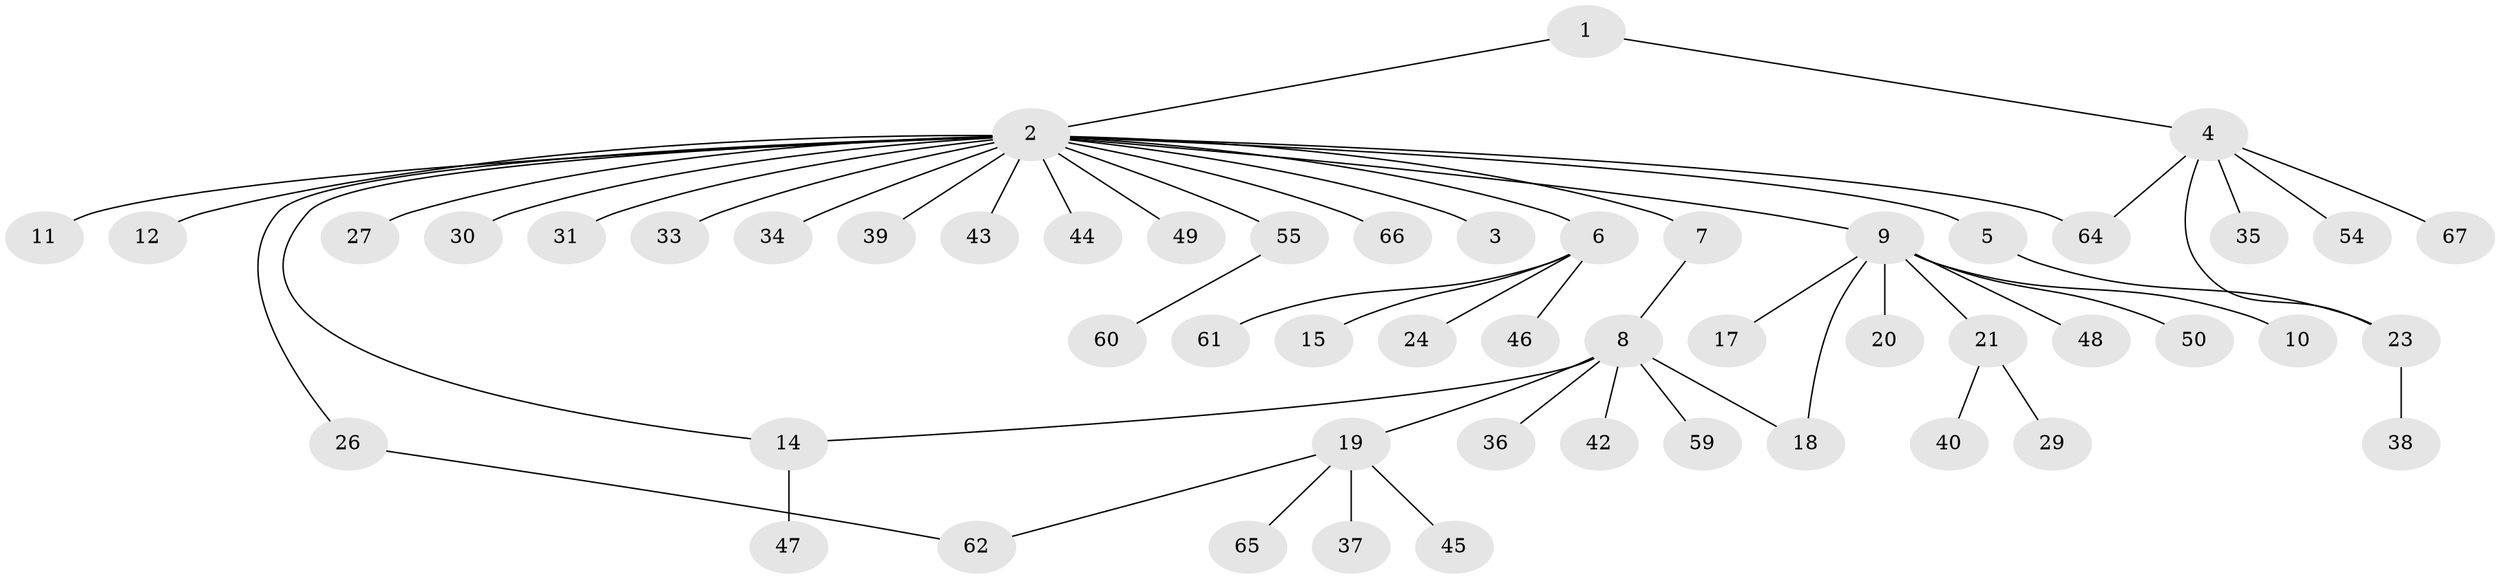 // original degree distribution, {2: 0.16417910447761194, 23: 0.014925373134328358, 1: 0.6417910447761194, 5: 0.014925373134328358, 3: 0.07462686567164178, 4: 0.04477611940298507, 7: 0.014925373134328358, 9: 0.014925373134328358, 6: 0.014925373134328358}
// Generated by graph-tools (version 1.1) at 2025/11/02/27/25 16:11:12]
// undirected, 53 vertices, 57 edges
graph export_dot {
graph [start="1"]
  node [color=gray90,style=filled];
  1;
  2 [super="+28"];
  3;
  4 [super="+57"];
  5 [super="+25"];
  6 [super="+13"];
  7;
  8 [super="+22"];
  9 [super="+51"];
  10 [super="+16"];
  11;
  12;
  14;
  15;
  17;
  18;
  19 [super="+63"];
  20;
  21 [super="+41"];
  23 [super="+58"];
  24;
  26 [super="+53"];
  27;
  29;
  30 [super="+32"];
  31;
  33 [super="+52"];
  34;
  35;
  36;
  37;
  38;
  39 [super="+56"];
  40;
  42;
  43;
  44;
  45;
  46;
  47;
  48;
  49;
  50;
  54;
  55;
  59;
  60;
  61;
  62;
  64;
  65;
  66;
  67;
  1 -- 2;
  1 -- 4;
  2 -- 3;
  2 -- 5;
  2 -- 6;
  2 -- 7;
  2 -- 9;
  2 -- 11;
  2 -- 12;
  2 -- 14;
  2 -- 26;
  2 -- 27;
  2 -- 30;
  2 -- 31;
  2 -- 33;
  2 -- 34;
  2 -- 39;
  2 -- 43;
  2 -- 44;
  2 -- 49;
  2 -- 55;
  2 -- 64;
  2 -- 66;
  4 -- 35;
  4 -- 54;
  4 -- 67;
  4 -- 64;
  4 -- 23;
  5 -- 23;
  6 -- 15;
  6 -- 24;
  6 -- 46;
  6 -- 61;
  7 -- 8;
  8 -- 14;
  8 -- 19;
  8 -- 36;
  8 -- 42;
  8 -- 59;
  8 -- 18;
  9 -- 10;
  9 -- 17;
  9 -- 18;
  9 -- 20;
  9 -- 21;
  9 -- 48;
  9 -- 50;
  14 -- 47;
  19 -- 37;
  19 -- 45;
  19 -- 62;
  19 -- 65;
  21 -- 29;
  21 -- 40;
  23 -- 38;
  26 -- 62;
  55 -- 60;
}
